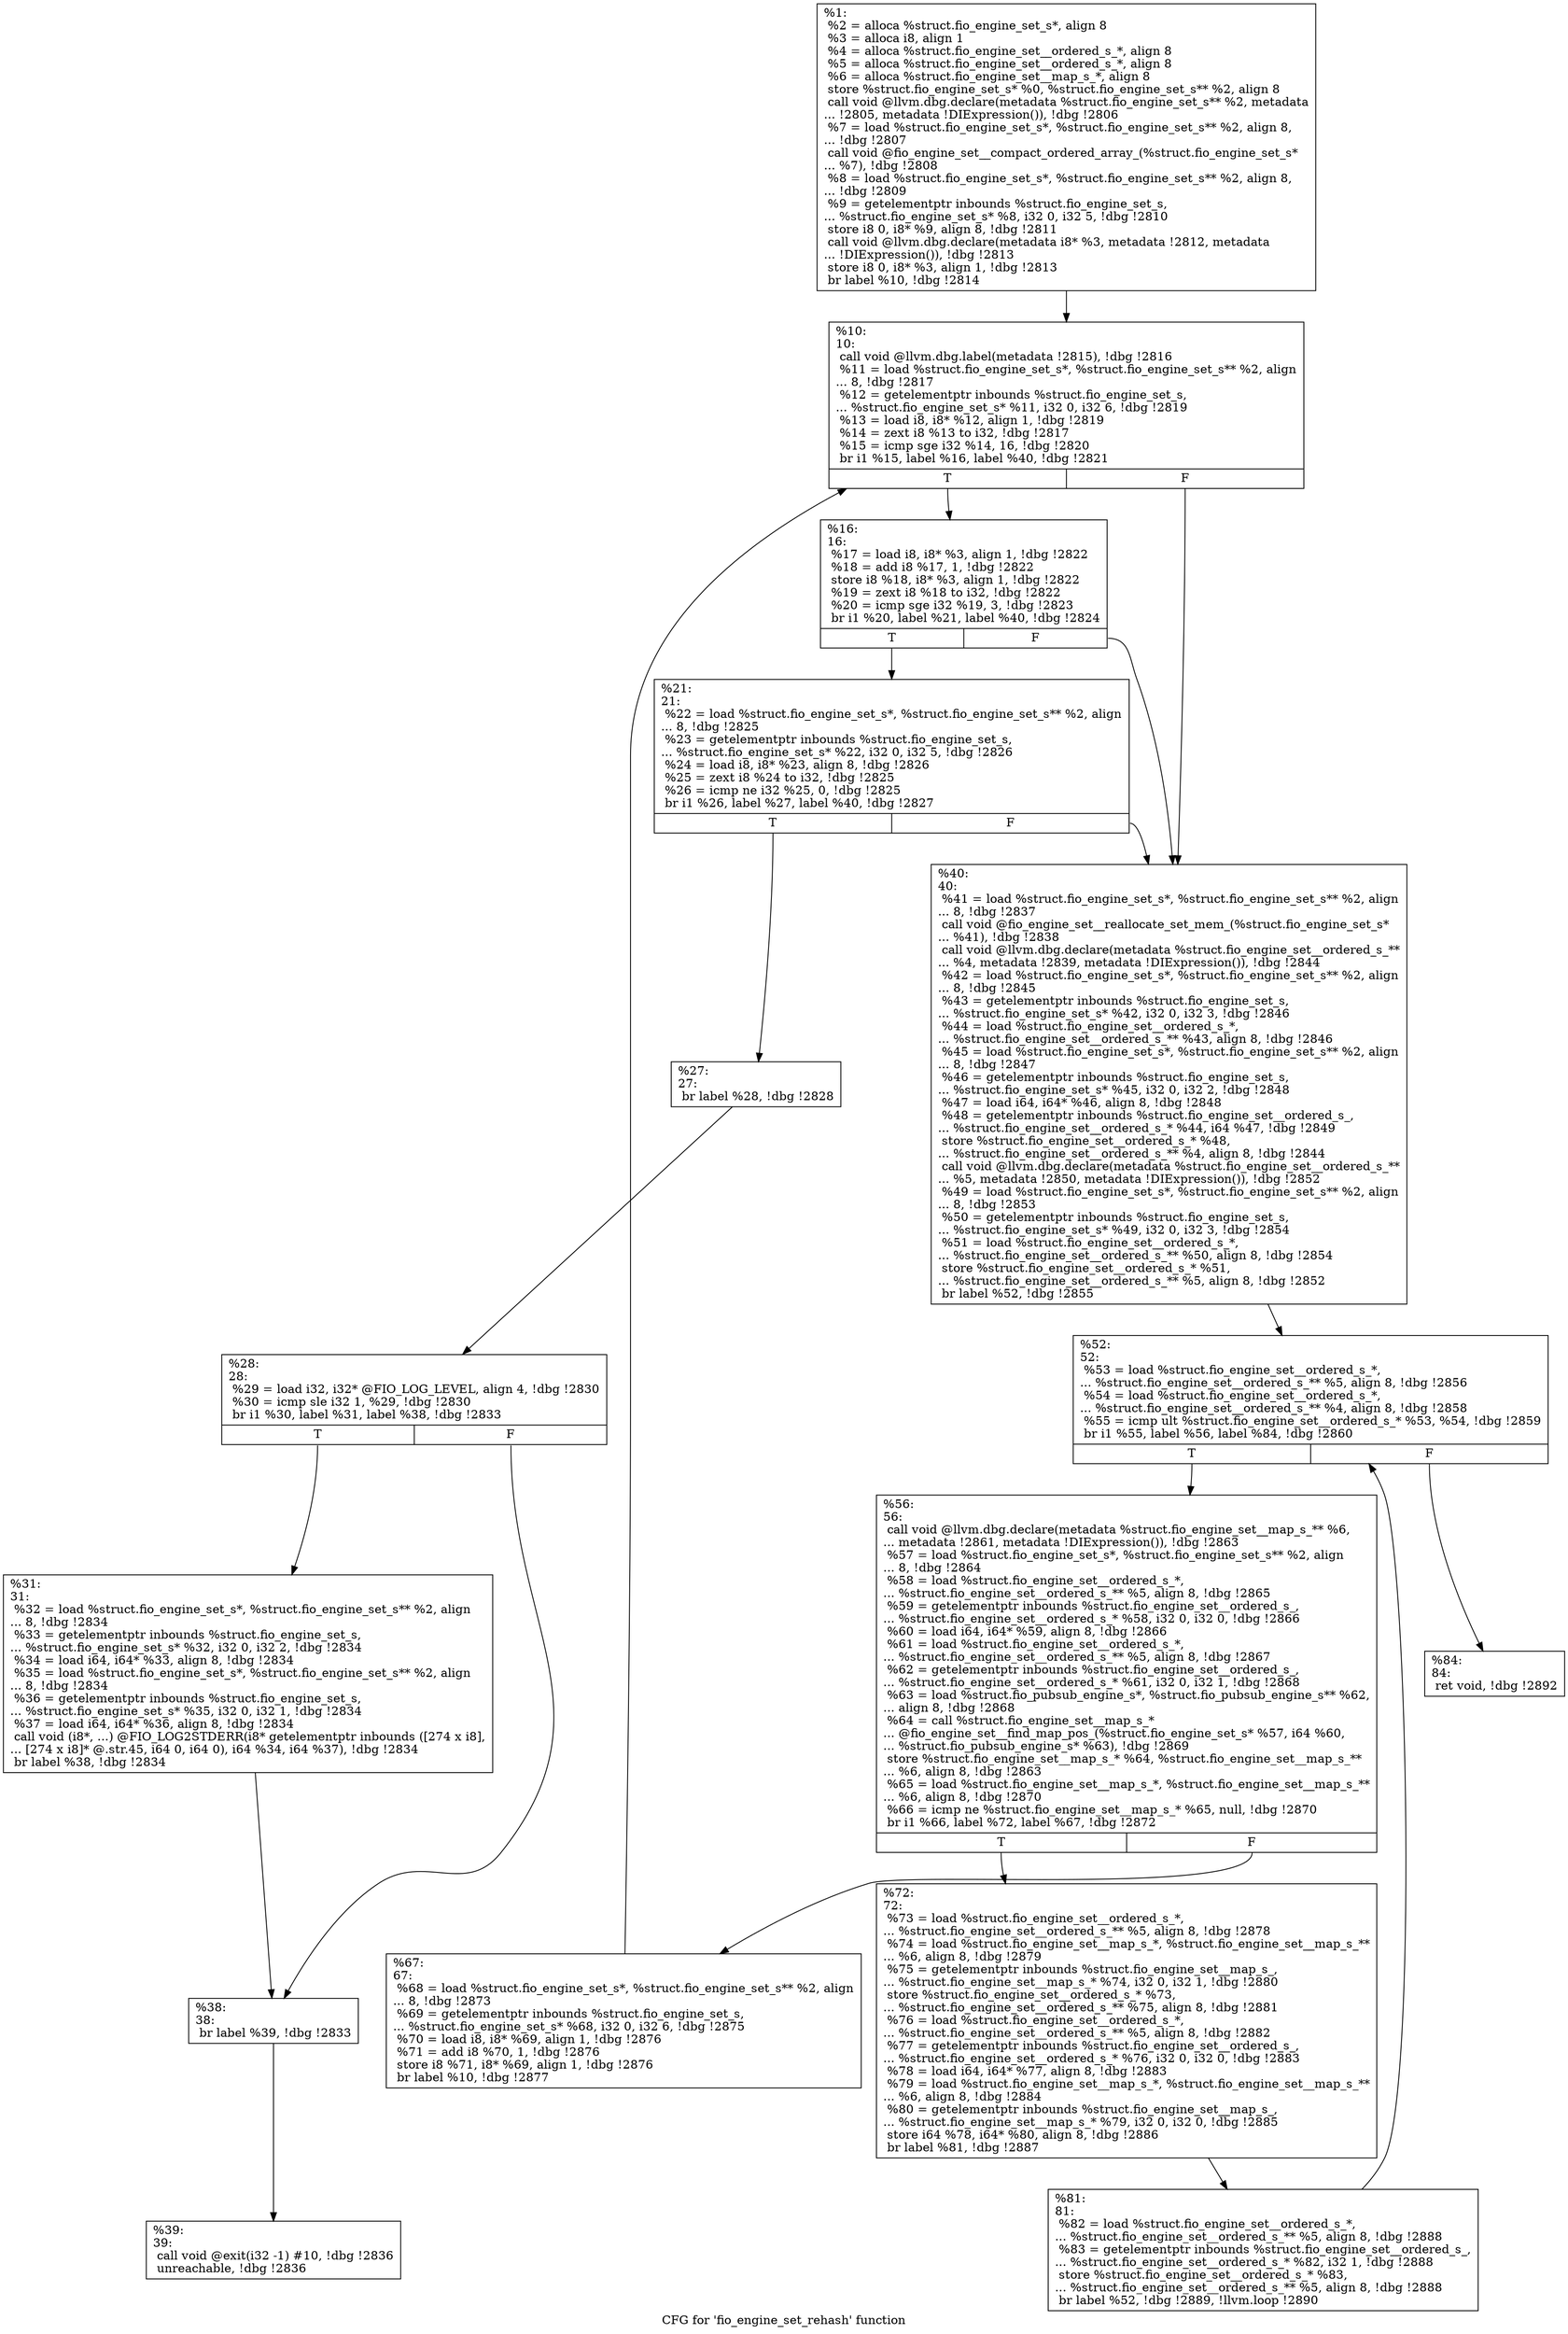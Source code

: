 digraph "CFG for 'fio_engine_set_rehash' function" {
	label="CFG for 'fio_engine_set_rehash' function";

	Node0x556851471a20 [shape=record,label="{%1:\l  %2 = alloca %struct.fio_engine_set_s*, align 8\l  %3 = alloca i8, align 1\l  %4 = alloca %struct.fio_engine_set__ordered_s_*, align 8\l  %5 = alloca %struct.fio_engine_set__ordered_s_*, align 8\l  %6 = alloca %struct.fio_engine_set__map_s_*, align 8\l  store %struct.fio_engine_set_s* %0, %struct.fio_engine_set_s** %2, align 8\l  call void @llvm.dbg.declare(metadata %struct.fio_engine_set_s** %2, metadata\l... !2805, metadata !DIExpression()), !dbg !2806\l  %7 = load %struct.fio_engine_set_s*, %struct.fio_engine_set_s** %2, align 8,\l... !dbg !2807\l  call void @fio_engine_set__compact_ordered_array_(%struct.fio_engine_set_s*\l... %7), !dbg !2808\l  %8 = load %struct.fio_engine_set_s*, %struct.fio_engine_set_s** %2, align 8,\l... !dbg !2809\l  %9 = getelementptr inbounds %struct.fio_engine_set_s,\l... %struct.fio_engine_set_s* %8, i32 0, i32 5, !dbg !2810\l  store i8 0, i8* %9, align 8, !dbg !2811\l  call void @llvm.dbg.declare(metadata i8* %3, metadata !2812, metadata\l... !DIExpression()), !dbg !2813\l  store i8 0, i8* %3, align 1, !dbg !2813\l  br label %10, !dbg !2814\l}"];
	Node0x556851471a20 -> Node0x556851471b30;
	Node0x556851471b30 [shape=record,label="{%10:\l10:                                               \l  call void @llvm.dbg.label(metadata !2815), !dbg !2816\l  %11 = load %struct.fio_engine_set_s*, %struct.fio_engine_set_s** %2, align\l... 8, !dbg !2817\l  %12 = getelementptr inbounds %struct.fio_engine_set_s,\l... %struct.fio_engine_set_s* %11, i32 0, i32 6, !dbg !2819\l  %13 = load i8, i8* %12, align 1, !dbg !2819\l  %14 = zext i8 %13 to i32, !dbg !2817\l  %15 = icmp sge i32 %14, 16, !dbg !2820\l  br i1 %15, label %16, label %40, !dbg !2821\l|{<s0>T|<s1>F}}"];
	Node0x556851471b30:s0 -> Node0x556851471b80;
	Node0x556851471b30:s1 -> Node0x556851471db0;
	Node0x556851471b80 [shape=record,label="{%16:\l16:                                               \l  %17 = load i8, i8* %3, align 1, !dbg !2822\l  %18 = add i8 %17, 1, !dbg !2822\l  store i8 %18, i8* %3, align 1, !dbg !2822\l  %19 = zext i8 %18 to i32, !dbg !2822\l  %20 = icmp sge i32 %19, 3, !dbg !2823\l  br i1 %20, label %21, label %40, !dbg !2824\l|{<s0>T|<s1>F}}"];
	Node0x556851471b80:s0 -> Node0x556851471bd0;
	Node0x556851471b80:s1 -> Node0x556851471db0;
	Node0x556851471bd0 [shape=record,label="{%21:\l21:                                               \l  %22 = load %struct.fio_engine_set_s*, %struct.fio_engine_set_s** %2, align\l... 8, !dbg !2825\l  %23 = getelementptr inbounds %struct.fio_engine_set_s,\l... %struct.fio_engine_set_s* %22, i32 0, i32 5, !dbg !2826\l  %24 = load i8, i8* %23, align 8, !dbg !2826\l  %25 = zext i8 %24 to i32, !dbg !2825\l  %26 = icmp ne i32 %25, 0, !dbg !2825\l  br i1 %26, label %27, label %40, !dbg !2827\l|{<s0>T|<s1>F}}"];
	Node0x556851471bd0:s0 -> Node0x556851471c20;
	Node0x556851471bd0:s1 -> Node0x556851471db0;
	Node0x556851471c20 [shape=record,label="{%27:\l27:                                               \l  br label %28, !dbg !2828\l}"];
	Node0x556851471c20 -> Node0x556851471c70;
	Node0x556851471c70 [shape=record,label="{%28:\l28:                                               \l  %29 = load i32, i32* @FIO_LOG_LEVEL, align 4, !dbg !2830\l  %30 = icmp sle i32 1, %29, !dbg !2830\l  br i1 %30, label %31, label %38, !dbg !2833\l|{<s0>T|<s1>F}}"];
	Node0x556851471c70:s0 -> Node0x556851471cc0;
	Node0x556851471c70:s1 -> Node0x556851471d10;
	Node0x556851471cc0 [shape=record,label="{%31:\l31:                                               \l  %32 = load %struct.fio_engine_set_s*, %struct.fio_engine_set_s** %2, align\l... 8, !dbg !2834\l  %33 = getelementptr inbounds %struct.fio_engine_set_s,\l... %struct.fio_engine_set_s* %32, i32 0, i32 2, !dbg !2834\l  %34 = load i64, i64* %33, align 8, !dbg !2834\l  %35 = load %struct.fio_engine_set_s*, %struct.fio_engine_set_s** %2, align\l... 8, !dbg !2834\l  %36 = getelementptr inbounds %struct.fio_engine_set_s,\l... %struct.fio_engine_set_s* %35, i32 0, i32 1, !dbg !2834\l  %37 = load i64, i64* %36, align 8, !dbg !2834\l  call void (i8*, ...) @FIO_LOG2STDERR(i8* getelementptr inbounds ([274 x i8],\l... [274 x i8]* @.str.45, i64 0, i64 0), i64 %34, i64 %37), !dbg !2834\l  br label %38, !dbg !2834\l}"];
	Node0x556851471cc0 -> Node0x556851471d10;
	Node0x556851471d10 [shape=record,label="{%38:\l38:                                               \l  br label %39, !dbg !2833\l}"];
	Node0x556851471d10 -> Node0x556851471d60;
	Node0x556851471d60 [shape=record,label="{%39:\l39:                                               \l  call void @exit(i32 -1) #10, !dbg !2836\l  unreachable, !dbg !2836\l}"];
	Node0x556851471db0 [shape=record,label="{%40:\l40:                                               \l  %41 = load %struct.fio_engine_set_s*, %struct.fio_engine_set_s** %2, align\l... 8, !dbg !2837\l  call void @fio_engine_set__reallocate_set_mem_(%struct.fio_engine_set_s*\l... %41), !dbg !2838\l  call void @llvm.dbg.declare(metadata %struct.fio_engine_set__ordered_s_**\l... %4, metadata !2839, metadata !DIExpression()), !dbg !2844\l  %42 = load %struct.fio_engine_set_s*, %struct.fio_engine_set_s** %2, align\l... 8, !dbg !2845\l  %43 = getelementptr inbounds %struct.fio_engine_set_s,\l... %struct.fio_engine_set_s* %42, i32 0, i32 3, !dbg !2846\l  %44 = load %struct.fio_engine_set__ordered_s_*,\l... %struct.fio_engine_set__ordered_s_** %43, align 8, !dbg !2846\l  %45 = load %struct.fio_engine_set_s*, %struct.fio_engine_set_s** %2, align\l... 8, !dbg !2847\l  %46 = getelementptr inbounds %struct.fio_engine_set_s,\l... %struct.fio_engine_set_s* %45, i32 0, i32 2, !dbg !2848\l  %47 = load i64, i64* %46, align 8, !dbg !2848\l  %48 = getelementptr inbounds %struct.fio_engine_set__ordered_s_,\l... %struct.fio_engine_set__ordered_s_* %44, i64 %47, !dbg !2849\l  store %struct.fio_engine_set__ordered_s_* %48,\l... %struct.fio_engine_set__ordered_s_** %4, align 8, !dbg !2844\l  call void @llvm.dbg.declare(metadata %struct.fio_engine_set__ordered_s_**\l... %5, metadata !2850, metadata !DIExpression()), !dbg !2852\l  %49 = load %struct.fio_engine_set_s*, %struct.fio_engine_set_s** %2, align\l... 8, !dbg !2853\l  %50 = getelementptr inbounds %struct.fio_engine_set_s,\l... %struct.fio_engine_set_s* %49, i32 0, i32 3, !dbg !2854\l  %51 = load %struct.fio_engine_set__ordered_s_*,\l... %struct.fio_engine_set__ordered_s_** %50, align 8, !dbg !2854\l  store %struct.fio_engine_set__ordered_s_* %51,\l... %struct.fio_engine_set__ordered_s_** %5, align 8, !dbg !2852\l  br label %52, !dbg !2855\l}"];
	Node0x556851471db0 -> Node0x556851471e00;
	Node0x556851471e00 [shape=record,label="{%52:\l52:                                               \l  %53 = load %struct.fio_engine_set__ordered_s_*,\l... %struct.fio_engine_set__ordered_s_** %5, align 8, !dbg !2856\l  %54 = load %struct.fio_engine_set__ordered_s_*,\l... %struct.fio_engine_set__ordered_s_** %4, align 8, !dbg !2858\l  %55 = icmp ult %struct.fio_engine_set__ordered_s_* %53, %54, !dbg !2859\l  br i1 %55, label %56, label %84, !dbg !2860\l|{<s0>T|<s1>F}}"];
	Node0x556851471e00:s0 -> Node0x556851471e50;
	Node0x556851471e00:s1 -> Node0x556851471f90;
	Node0x556851471e50 [shape=record,label="{%56:\l56:                                               \l  call void @llvm.dbg.declare(metadata %struct.fio_engine_set__map_s_** %6,\l... metadata !2861, metadata !DIExpression()), !dbg !2863\l  %57 = load %struct.fio_engine_set_s*, %struct.fio_engine_set_s** %2, align\l... 8, !dbg !2864\l  %58 = load %struct.fio_engine_set__ordered_s_*,\l... %struct.fio_engine_set__ordered_s_** %5, align 8, !dbg !2865\l  %59 = getelementptr inbounds %struct.fio_engine_set__ordered_s_,\l... %struct.fio_engine_set__ordered_s_* %58, i32 0, i32 0, !dbg !2866\l  %60 = load i64, i64* %59, align 8, !dbg !2866\l  %61 = load %struct.fio_engine_set__ordered_s_*,\l... %struct.fio_engine_set__ordered_s_** %5, align 8, !dbg !2867\l  %62 = getelementptr inbounds %struct.fio_engine_set__ordered_s_,\l... %struct.fio_engine_set__ordered_s_* %61, i32 0, i32 1, !dbg !2868\l  %63 = load %struct.fio_pubsub_engine_s*, %struct.fio_pubsub_engine_s** %62,\l... align 8, !dbg !2868\l  %64 = call %struct.fio_engine_set__map_s_*\l... @fio_engine_set__find_map_pos_(%struct.fio_engine_set_s* %57, i64 %60,\l... %struct.fio_pubsub_engine_s* %63), !dbg !2869\l  store %struct.fio_engine_set__map_s_* %64, %struct.fio_engine_set__map_s_**\l... %6, align 8, !dbg !2863\l  %65 = load %struct.fio_engine_set__map_s_*, %struct.fio_engine_set__map_s_**\l... %6, align 8, !dbg !2870\l  %66 = icmp ne %struct.fio_engine_set__map_s_* %65, null, !dbg !2870\l  br i1 %66, label %72, label %67, !dbg !2872\l|{<s0>T|<s1>F}}"];
	Node0x556851471e50:s0 -> Node0x556851471ef0;
	Node0x556851471e50:s1 -> Node0x556851471ea0;
	Node0x556851471ea0 [shape=record,label="{%67:\l67:                                               \l  %68 = load %struct.fio_engine_set_s*, %struct.fio_engine_set_s** %2, align\l... 8, !dbg !2873\l  %69 = getelementptr inbounds %struct.fio_engine_set_s,\l... %struct.fio_engine_set_s* %68, i32 0, i32 6, !dbg !2875\l  %70 = load i8, i8* %69, align 1, !dbg !2876\l  %71 = add i8 %70, 1, !dbg !2876\l  store i8 %71, i8* %69, align 1, !dbg !2876\l  br label %10, !dbg !2877\l}"];
	Node0x556851471ea0 -> Node0x556851471b30;
	Node0x556851471ef0 [shape=record,label="{%72:\l72:                                               \l  %73 = load %struct.fio_engine_set__ordered_s_*,\l... %struct.fio_engine_set__ordered_s_** %5, align 8, !dbg !2878\l  %74 = load %struct.fio_engine_set__map_s_*, %struct.fio_engine_set__map_s_**\l... %6, align 8, !dbg !2879\l  %75 = getelementptr inbounds %struct.fio_engine_set__map_s_,\l... %struct.fio_engine_set__map_s_* %74, i32 0, i32 1, !dbg !2880\l  store %struct.fio_engine_set__ordered_s_* %73,\l... %struct.fio_engine_set__ordered_s_** %75, align 8, !dbg !2881\l  %76 = load %struct.fio_engine_set__ordered_s_*,\l... %struct.fio_engine_set__ordered_s_** %5, align 8, !dbg !2882\l  %77 = getelementptr inbounds %struct.fio_engine_set__ordered_s_,\l... %struct.fio_engine_set__ordered_s_* %76, i32 0, i32 0, !dbg !2883\l  %78 = load i64, i64* %77, align 8, !dbg !2883\l  %79 = load %struct.fio_engine_set__map_s_*, %struct.fio_engine_set__map_s_**\l... %6, align 8, !dbg !2884\l  %80 = getelementptr inbounds %struct.fio_engine_set__map_s_,\l... %struct.fio_engine_set__map_s_* %79, i32 0, i32 0, !dbg !2885\l  store i64 %78, i64* %80, align 8, !dbg !2886\l  br label %81, !dbg !2887\l}"];
	Node0x556851471ef0 -> Node0x556851471f40;
	Node0x556851471f40 [shape=record,label="{%81:\l81:                                               \l  %82 = load %struct.fio_engine_set__ordered_s_*,\l... %struct.fio_engine_set__ordered_s_** %5, align 8, !dbg !2888\l  %83 = getelementptr inbounds %struct.fio_engine_set__ordered_s_,\l... %struct.fio_engine_set__ordered_s_* %82, i32 1, !dbg !2888\l  store %struct.fio_engine_set__ordered_s_* %83,\l... %struct.fio_engine_set__ordered_s_** %5, align 8, !dbg !2888\l  br label %52, !dbg !2889, !llvm.loop !2890\l}"];
	Node0x556851471f40 -> Node0x556851471e00;
	Node0x556851471f90 [shape=record,label="{%84:\l84:                                               \l  ret void, !dbg !2892\l}"];
}
